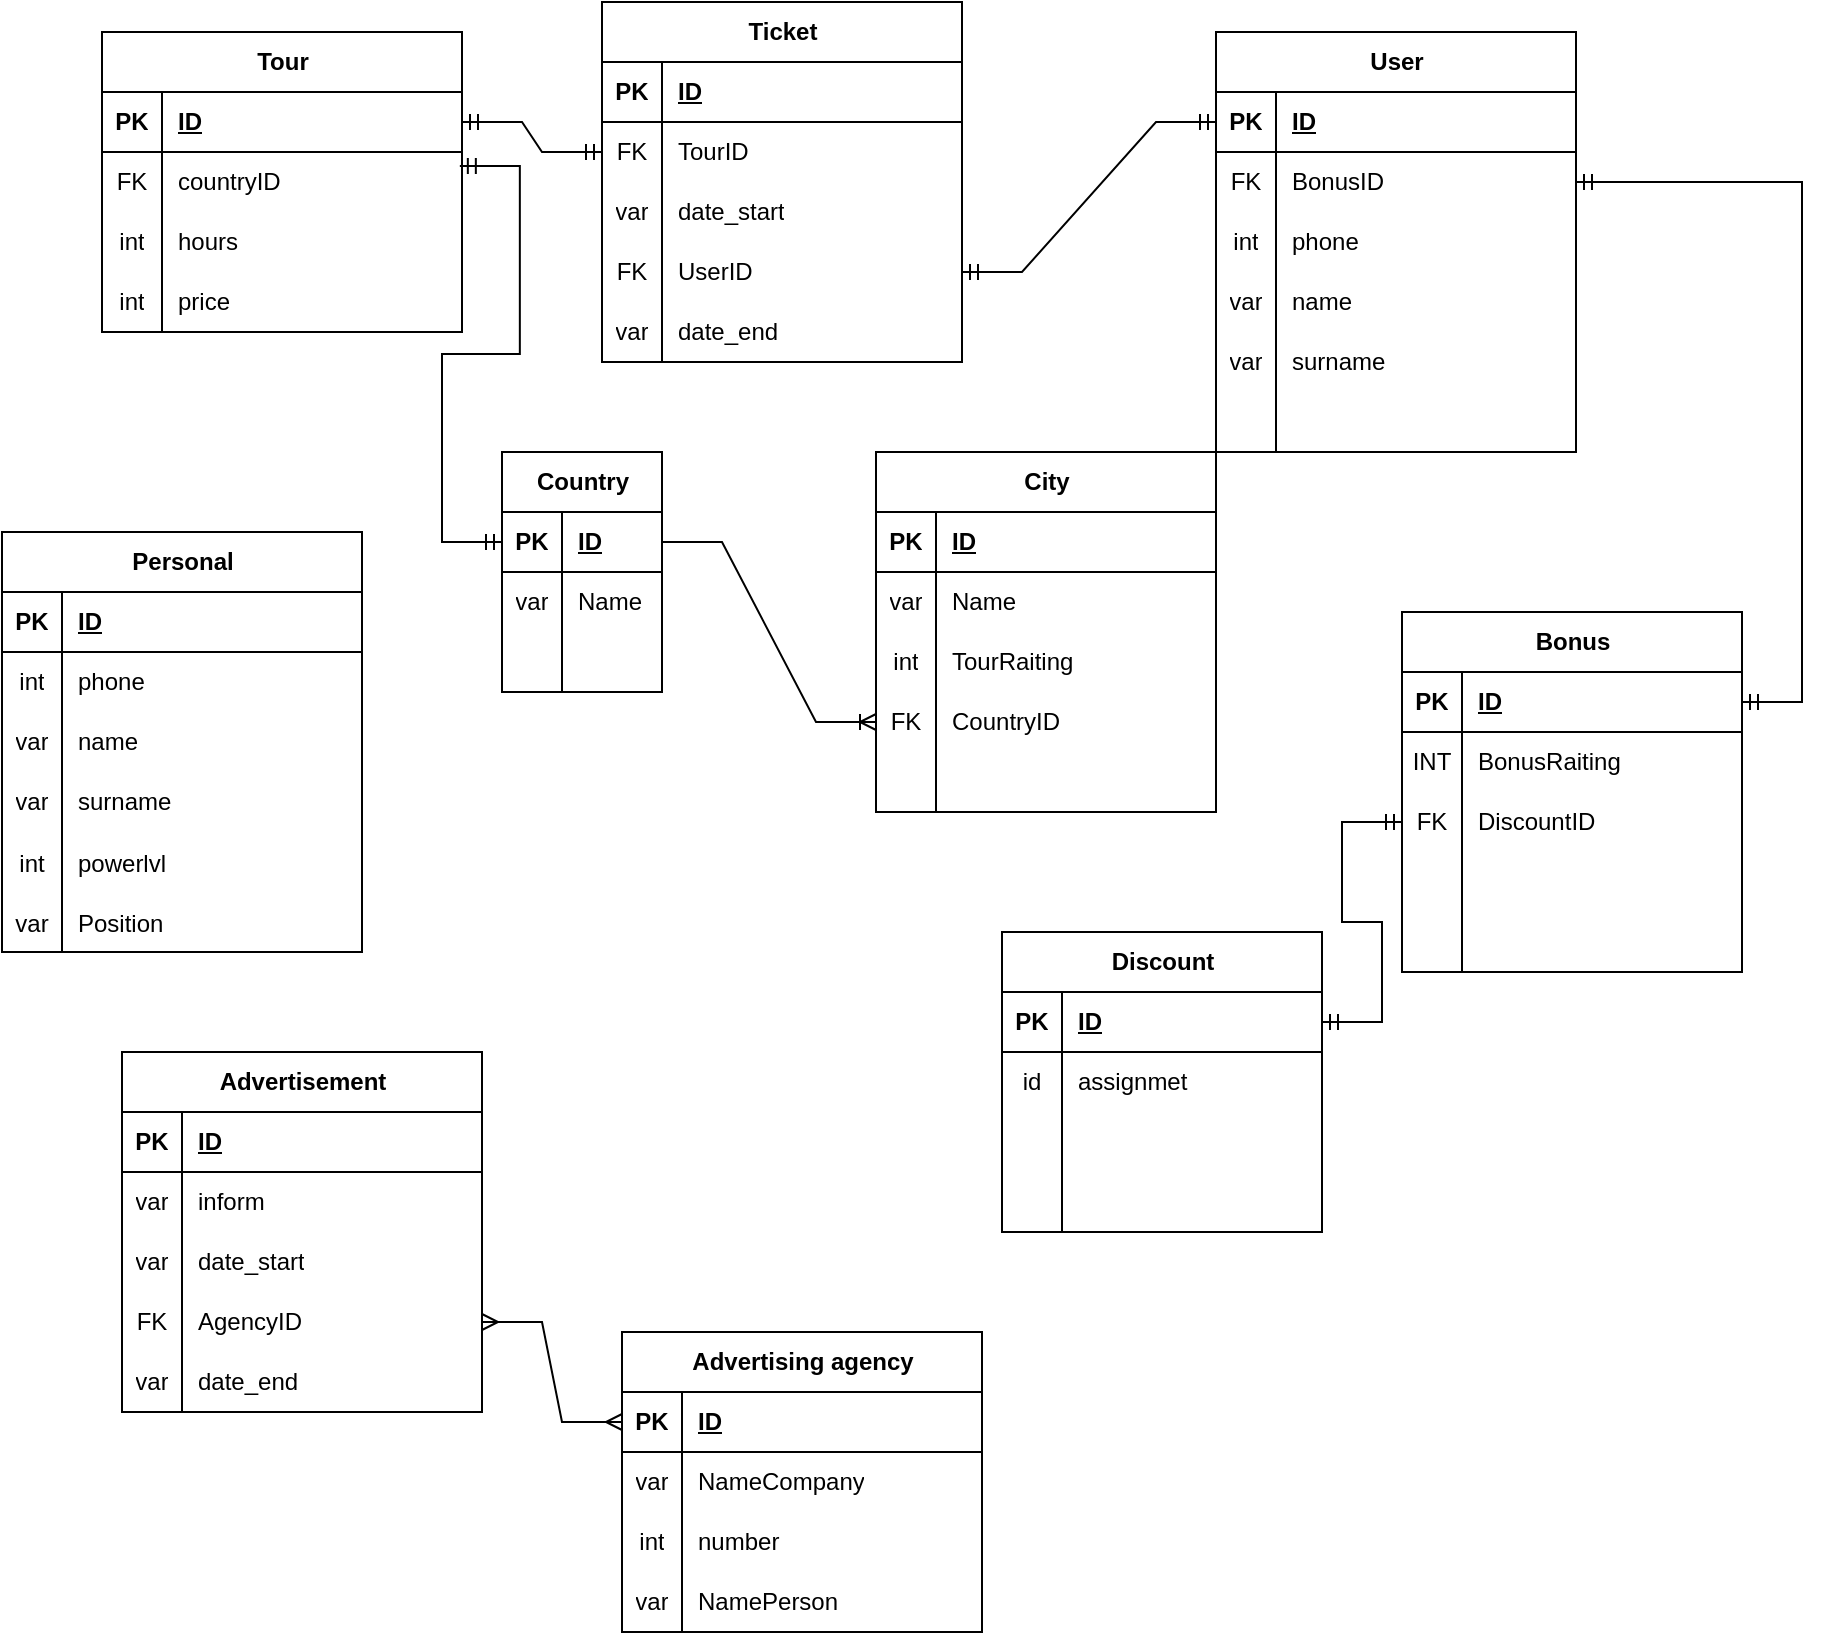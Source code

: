 <mxfile version="22.1.11" type="device">
  <diagram name="Страница — 1" id="1IYLlzyiwkxPuz9h2HxB">
    <mxGraphModel dx="1050" dy="558" grid="1" gridSize="10" guides="1" tooltips="1" connect="1" arrows="1" fold="1" page="1" pageScale="1" pageWidth="827" pageHeight="1169" math="0" shadow="0">
      <root>
        <mxCell id="0" />
        <mxCell id="1" parent="0" />
        <mxCell id="FKPwOjsiYx_tP6zEJw0N-15" value="Tour" style="shape=table;startSize=30;container=1;collapsible=1;childLayout=tableLayout;fixedRows=1;rowLines=0;fontStyle=1;align=center;resizeLast=1;html=1;" vertex="1" parent="1">
          <mxGeometry x="90" y="70" width="180" height="150" as="geometry" />
        </mxCell>
        <mxCell id="FKPwOjsiYx_tP6zEJw0N-16" value="" style="shape=tableRow;horizontal=0;startSize=0;swimlaneHead=0;swimlaneBody=0;fillColor=none;collapsible=0;dropTarget=0;points=[[0,0.5],[1,0.5]];portConstraint=eastwest;top=0;left=0;right=0;bottom=1;" vertex="1" parent="FKPwOjsiYx_tP6zEJw0N-15">
          <mxGeometry y="30" width="180" height="30" as="geometry" />
        </mxCell>
        <mxCell id="FKPwOjsiYx_tP6zEJw0N-17" value="PK" style="shape=partialRectangle;connectable=0;fillColor=none;top=0;left=0;bottom=0;right=0;fontStyle=1;overflow=hidden;whiteSpace=wrap;html=1;" vertex="1" parent="FKPwOjsiYx_tP6zEJw0N-16">
          <mxGeometry width="30" height="30" as="geometry">
            <mxRectangle width="30" height="30" as="alternateBounds" />
          </mxGeometry>
        </mxCell>
        <mxCell id="FKPwOjsiYx_tP6zEJw0N-18" value="ID" style="shape=partialRectangle;connectable=0;fillColor=none;top=0;left=0;bottom=0;right=0;align=left;spacingLeft=6;fontStyle=5;overflow=hidden;whiteSpace=wrap;html=1;" vertex="1" parent="FKPwOjsiYx_tP6zEJw0N-16">
          <mxGeometry x="30" width="150" height="30" as="geometry">
            <mxRectangle width="150" height="30" as="alternateBounds" />
          </mxGeometry>
        </mxCell>
        <mxCell id="FKPwOjsiYx_tP6zEJw0N-182" value="" style="shape=tableRow;horizontal=0;startSize=0;swimlaneHead=0;swimlaneBody=0;fillColor=none;collapsible=0;dropTarget=0;points=[[0,0.5],[1,0.5]];portConstraint=eastwest;top=0;left=0;right=0;bottom=0;" vertex="1" parent="FKPwOjsiYx_tP6zEJw0N-15">
          <mxGeometry y="60" width="180" height="30" as="geometry" />
        </mxCell>
        <mxCell id="FKPwOjsiYx_tP6zEJw0N-183" value="FK" style="shape=partialRectangle;connectable=0;fillColor=none;top=0;left=0;bottom=0;right=0;fontStyle=0;overflow=hidden;whiteSpace=wrap;html=1;" vertex="1" parent="FKPwOjsiYx_tP6zEJw0N-182">
          <mxGeometry width="30" height="30" as="geometry">
            <mxRectangle width="30" height="30" as="alternateBounds" />
          </mxGeometry>
        </mxCell>
        <mxCell id="FKPwOjsiYx_tP6zEJw0N-184" value="countryID" style="shape=partialRectangle;connectable=0;fillColor=none;top=0;left=0;bottom=0;right=0;align=left;spacingLeft=6;fontStyle=0;overflow=hidden;whiteSpace=wrap;html=1;" vertex="1" parent="FKPwOjsiYx_tP6zEJw0N-182">
          <mxGeometry x="30" width="150" height="30" as="geometry">
            <mxRectangle width="150" height="30" as="alternateBounds" />
          </mxGeometry>
        </mxCell>
        <mxCell id="FKPwOjsiYx_tP6zEJw0N-22" value="" style="shape=tableRow;horizontal=0;startSize=0;swimlaneHead=0;swimlaneBody=0;fillColor=none;collapsible=0;dropTarget=0;points=[[0,0.5],[1,0.5]];portConstraint=eastwest;top=0;left=0;right=0;bottom=0;" vertex="1" parent="FKPwOjsiYx_tP6zEJw0N-15">
          <mxGeometry y="90" width="180" height="30" as="geometry" />
        </mxCell>
        <mxCell id="FKPwOjsiYx_tP6zEJw0N-23" value="int" style="shape=partialRectangle;connectable=0;fillColor=none;top=0;left=0;bottom=0;right=0;editable=1;overflow=hidden;whiteSpace=wrap;html=1;" vertex="1" parent="FKPwOjsiYx_tP6zEJw0N-22">
          <mxGeometry width="30" height="30" as="geometry">
            <mxRectangle width="30" height="30" as="alternateBounds" />
          </mxGeometry>
        </mxCell>
        <mxCell id="FKPwOjsiYx_tP6zEJw0N-24" value="hours" style="shape=partialRectangle;connectable=0;fillColor=none;top=0;left=0;bottom=0;right=0;align=left;spacingLeft=6;overflow=hidden;whiteSpace=wrap;html=1;" vertex="1" parent="FKPwOjsiYx_tP6zEJw0N-22">
          <mxGeometry x="30" width="150" height="30" as="geometry">
            <mxRectangle width="150" height="30" as="alternateBounds" />
          </mxGeometry>
        </mxCell>
        <mxCell id="FKPwOjsiYx_tP6zEJw0N-25" value="" style="shape=tableRow;horizontal=0;startSize=0;swimlaneHead=0;swimlaneBody=0;fillColor=none;collapsible=0;dropTarget=0;points=[[0,0.5],[1,0.5]];portConstraint=eastwest;top=0;left=0;right=0;bottom=0;" vertex="1" parent="FKPwOjsiYx_tP6zEJw0N-15">
          <mxGeometry y="120" width="180" height="30" as="geometry" />
        </mxCell>
        <mxCell id="FKPwOjsiYx_tP6zEJw0N-26" value="int" style="shape=partialRectangle;connectable=0;fillColor=none;top=0;left=0;bottom=0;right=0;editable=1;overflow=hidden;whiteSpace=wrap;html=1;" vertex="1" parent="FKPwOjsiYx_tP6zEJw0N-25">
          <mxGeometry width="30" height="30" as="geometry">
            <mxRectangle width="30" height="30" as="alternateBounds" />
          </mxGeometry>
        </mxCell>
        <mxCell id="FKPwOjsiYx_tP6zEJw0N-27" value="price" style="shape=partialRectangle;connectable=0;fillColor=none;top=0;left=0;bottom=0;right=0;align=left;spacingLeft=6;overflow=hidden;whiteSpace=wrap;html=1;" vertex="1" parent="FKPwOjsiYx_tP6zEJw0N-25">
          <mxGeometry x="30" width="150" height="30" as="geometry">
            <mxRectangle width="150" height="30" as="alternateBounds" />
          </mxGeometry>
        </mxCell>
        <mxCell id="FKPwOjsiYx_tP6zEJw0N-28" value="Ticket" style="shape=table;startSize=30;container=1;collapsible=1;childLayout=tableLayout;fixedRows=1;rowLines=0;fontStyle=1;align=center;resizeLast=1;html=1;" vertex="1" parent="1">
          <mxGeometry x="340" y="55" width="180" height="180" as="geometry" />
        </mxCell>
        <mxCell id="FKPwOjsiYx_tP6zEJw0N-29" value="" style="shape=tableRow;horizontal=0;startSize=0;swimlaneHead=0;swimlaneBody=0;fillColor=none;collapsible=0;dropTarget=0;points=[[0,0.5],[1,0.5]];portConstraint=eastwest;top=0;left=0;right=0;bottom=1;" vertex="1" parent="FKPwOjsiYx_tP6zEJw0N-28">
          <mxGeometry y="30" width="180" height="30" as="geometry" />
        </mxCell>
        <mxCell id="FKPwOjsiYx_tP6zEJw0N-30" value="PK" style="shape=partialRectangle;connectable=0;fillColor=none;top=0;left=0;bottom=0;right=0;fontStyle=1;overflow=hidden;whiteSpace=wrap;html=1;" vertex="1" parent="FKPwOjsiYx_tP6zEJw0N-29">
          <mxGeometry width="30" height="30" as="geometry">
            <mxRectangle width="30" height="30" as="alternateBounds" />
          </mxGeometry>
        </mxCell>
        <mxCell id="FKPwOjsiYx_tP6zEJw0N-31" value="ID" style="shape=partialRectangle;connectable=0;fillColor=none;top=0;left=0;bottom=0;right=0;align=left;spacingLeft=6;fontStyle=5;overflow=hidden;whiteSpace=wrap;html=1;" vertex="1" parent="FKPwOjsiYx_tP6zEJw0N-29">
          <mxGeometry x="30" width="150" height="30" as="geometry">
            <mxRectangle width="150" height="30" as="alternateBounds" />
          </mxGeometry>
        </mxCell>
        <mxCell id="FKPwOjsiYx_tP6zEJw0N-176" value="" style="shape=tableRow;horizontal=0;startSize=0;swimlaneHead=0;swimlaneBody=0;fillColor=none;collapsible=0;dropTarget=0;points=[[0,0.5],[1,0.5]];portConstraint=eastwest;top=0;left=0;right=0;bottom=0;" vertex="1" parent="FKPwOjsiYx_tP6zEJw0N-28">
          <mxGeometry y="60" width="180" height="30" as="geometry" />
        </mxCell>
        <mxCell id="FKPwOjsiYx_tP6zEJw0N-177" value="FK" style="shape=partialRectangle;connectable=0;fillColor=none;top=0;left=0;bottom=0;right=0;fontStyle=0;overflow=hidden;whiteSpace=wrap;html=1;" vertex="1" parent="FKPwOjsiYx_tP6zEJw0N-176">
          <mxGeometry width="30" height="30" as="geometry">
            <mxRectangle width="30" height="30" as="alternateBounds" />
          </mxGeometry>
        </mxCell>
        <mxCell id="FKPwOjsiYx_tP6zEJw0N-178" value="TourID" style="shape=partialRectangle;connectable=0;fillColor=none;top=0;left=0;bottom=0;right=0;align=left;spacingLeft=6;fontStyle=0;overflow=hidden;whiteSpace=wrap;html=1;" vertex="1" parent="FKPwOjsiYx_tP6zEJw0N-176">
          <mxGeometry x="30" width="150" height="30" as="geometry">
            <mxRectangle width="150" height="30" as="alternateBounds" />
          </mxGeometry>
        </mxCell>
        <mxCell id="FKPwOjsiYx_tP6zEJw0N-35" value="" style="shape=tableRow;horizontal=0;startSize=0;swimlaneHead=0;swimlaneBody=0;fillColor=none;collapsible=0;dropTarget=0;points=[[0,0.5],[1,0.5]];portConstraint=eastwest;top=0;left=0;right=0;bottom=0;" vertex="1" parent="FKPwOjsiYx_tP6zEJw0N-28">
          <mxGeometry y="90" width="180" height="30" as="geometry" />
        </mxCell>
        <mxCell id="FKPwOjsiYx_tP6zEJw0N-36" value="var" style="shape=partialRectangle;connectable=0;fillColor=none;top=0;left=0;bottom=0;right=0;editable=1;overflow=hidden;whiteSpace=wrap;html=1;" vertex="1" parent="FKPwOjsiYx_tP6zEJw0N-35">
          <mxGeometry width="30" height="30" as="geometry">
            <mxRectangle width="30" height="30" as="alternateBounds" />
          </mxGeometry>
        </mxCell>
        <mxCell id="FKPwOjsiYx_tP6zEJw0N-37" value="date_start" style="shape=partialRectangle;connectable=0;fillColor=none;top=0;left=0;bottom=0;right=0;align=left;spacingLeft=6;overflow=hidden;whiteSpace=wrap;html=1;" vertex="1" parent="FKPwOjsiYx_tP6zEJw0N-35">
          <mxGeometry x="30" width="150" height="30" as="geometry">
            <mxRectangle width="150" height="30" as="alternateBounds" />
          </mxGeometry>
        </mxCell>
        <mxCell id="FKPwOjsiYx_tP6zEJw0N-179" value="" style="shape=tableRow;horizontal=0;startSize=0;swimlaneHead=0;swimlaneBody=0;fillColor=none;collapsible=0;dropTarget=0;points=[[0,0.5],[1,0.5]];portConstraint=eastwest;top=0;left=0;right=0;bottom=0;" vertex="1" parent="FKPwOjsiYx_tP6zEJw0N-28">
          <mxGeometry y="120" width="180" height="30" as="geometry" />
        </mxCell>
        <mxCell id="FKPwOjsiYx_tP6zEJw0N-180" value="FK" style="shape=partialRectangle;connectable=0;fillColor=none;top=0;left=0;bottom=0;right=0;fontStyle=0;overflow=hidden;whiteSpace=wrap;html=1;" vertex="1" parent="FKPwOjsiYx_tP6zEJw0N-179">
          <mxGeometry width="30" height="30" as="geometry">
            <mxRectangle width="30" height="30" as="alternateBounds" />
          </mxGeometry>
        </mxCell>
        <mxCell id="FKPwOjsiYx_tP6zEJw0N-181" value="UserID" style="shape=partialRectangle;connectable=0;fillColor=none;top=0;left=0;bottom=0;right=0;align=left;spacingLeft=6;fontStyle=0;overflow=hidden;whiteSpace=wrap;html=1;" vertex="1" parent="FKPwOjsiYx_tP6zEJw0N-179">
          <mxGeometry x="30" width="150" height="30" as="geometry">
            <mxRectangle width="150" height="30" as="alternateBounds" />
          </mxGeometry>
        </mxCell>
        <mxCell id="FKPwOjsiYx_tP6zEJw0N-38" value="" style="shape=tableRow;horizontal=0;startSize=0;swimlaneHead=0;swimlaneBody=0;fillColor=none;collapsible=0;dropTarget=0;points=[[0,0.5],[1,0.5]];portConstraint=eastwest;top=0;left=0;right=0;bottom=0;" vertex="1" parent="FKPwOjsiYx_tP6zEJw0N-28">
          <mxGeometry y="150" width="180" height="30" as="geometry" />
        </mxCell>
        <mxCell id="FKPwOjsiYx_tP6zEJw0N-39" value="var" style="shape=partialRectangle;connectable=0;fillColor=none;top=0;left=0;bottom=0;right=0;editable=1;overflow=hidden;whiteSpace=wrap;html=1;" vertex="1" parent="FKPwOjsiYx_tP6zEJw0N-38">
          <mxGeometry width="30" height="30" as="geometry">
            <mxRectangle width="30" height="30" as="alternateBounds" />
          </mxGeometry>
        </mxCell>
        <mxCell id="FKPwOjsiYx_tP6zEJw0N-40" value="date_end" style="shape=partialRectangle;connectable=0;fillColor=none;top=0;left=0;bottom=0;right=0;align=left;spacingLeft=6;overflow=hidden;whiteSpace=wrap;html=1;" vertex="1" parent="FKPwOjsiYx_tP6zEJw0N-38">
          <mxGeometry x="30" width="150" height="30" as="geometry">
            <mxRectangle width="150" height="30" as="alternateBounds" />
          </mxGeometry>
        </mxCell>
        <mxCell id="FKPwOjsiYx_tP6zEJw0N-41" value="" style="shape=tableRow;horizontal=0;startSize=0;swimlaneHead=0;swimlaneBody=0;fillColor=none;collapsible=0;dropTarget=0;points=[[0,0.5],[1,0.5]];portConstraint=eastwest;top=0;left=0;right=0;bottom=0;" vertex="1" parent="1">
          <mxGeometry x="380" y="230" width="180" height="30" as="geometry" />
        </mxCell>
        <mxCell id="FKPwOjsiYx_tP6zEJw0N-48" value="User" style="shape=table;startSize=30;container=1;collapsible=1;childLayout=tableLayout;fixedRows=1;rowLines=0;fontStyle=1;align=center;resizeLast=1;html=1;" vertex="1" parent="1">
          <mxGeometry x="647" y="70" width="180" height="210" as="geometry" />
        </mxCell>
        <mxCell id="FKPwOjsiYx_tP6zEJw0N-49" value="" style="shape=tableRow;horizontal=0;startSize=0;swimlaneHead=0;swimlaneBody=0;fillColor=none;collapsible=0;dropTarget=0;points=[[0,0.5],[1,0.5]];portConstraint=eastwest;top=0;left=0;right=0;bottom=1;" vertex="1" parent="FKPwOjsiYx_tP6zEJw0N-48">
          <mxGeometry y="30" width="180" height="30" as="geometry" />
        </mxCell>
        <mxCell id="FKPwOjsiYx_tP6zEJw0N-50" value="PK" style="shape=partialRectangle;connectable=0;fillColor=none;top=0;left=0;bottom=0;right=0;fontStyle=1;overflow=hidden;whiteSpace=wrap;html=1;" vertex="1" parent="FKPwOjsiYx_tP6zEJw0N-49">
          <mxGeometry width="30" height="30" as="geometry">
            <mxRectangle width="30" height="30" as="alternateBounds" />
          </mxGeometry>
        </mxCell>
        <mxCell id="FKPwOjsiYx_tP6zEJw0N-51" value="ID" style="shape=partialRectangle;connectable=0;fillColor=none;top=0;left=0;bottom=0;right=0;align=left;spacingLeft=6;fontStyle=5;overflow=hidden;whiteSpace=wrap;html=1;" vertex="1" parent="FKPwOjsiYx_tP6zEJw0N-49">
          <mxGeometry x="30" width="150" height="30" as="geometry">
            <mxRectangle width="150" height="30" as="alternateBounds" />
          </mxGeometry>
        </mxCell>
        <mxCell id="FKPwOjsiYx_tP6zEJw0N-173" value="" style="shape=tableRow;horizontal=0;startSize=0;swimlaneHead=0;swimlaneBody=0;fillColor=none;collapsible=0;dropTarget=0;points=[[0,0.5],[1,0.5]];portConstraint=eastwest;top=0;left=0;right=0;bottom=0;" vertex="1" parent="FKPwOjsiYx_tP6zEJw0N-48">
          <mxGeometry y="60" width="180" height="30" as="geometry" />
        </mxCell>
        <mxCell id="FKPwOjsiYx_tP6zEJw0N-174" value="FK" style="shape=partialRectangle;connectable=0;fillColor=none;top=0;left=0;bottom=0;right=0;fontStyle=0;overflow=hidden;whiteSpace=wrap;html=1;" vertex="1" parent="FKPwOjsiYx_tP6zEJw0N-173">
          <mxGeometry width="30" height="30" as="geometry">
            <mxRectangle width="30" height="30" as="alternateBounds" />
          </mxGeometry>
        </mxCell>
        <mxCell id="FKPwOjsiYx_tP6zEJw0N-175" value="BonusID" style="shape=partialRectangle;connectable=0;fillColor=none;top=0;left=0;bottom=0;right=0;align=left;spacingLeft=6;fontStyle=0;overflow=hidden;whiteSpace=wrap;html=1;" vertex="1" parent="FKPwOjsiYx_tP6zEJw0N-173">
          <mxGeometry x="30" width="150" height="30" as="geometry">
            <mxRectangle width="150" height="30" as="alternateBounds" />
          </mxGeometry>
        </mxCell>
        <mxCell id="FKPwOjsiYx_tP6zEJw0N-52" value="" style="shape=tableRow;horizontal=0;startSize=0;swimlaneHead=0;swimlaneBody=0;fillColor=none;collapsible=0;dropTarget=0;points=[[0,0.5],[1,0.5]];portConstraint=eastwest;top=0;left=0;right=0;bottom=0;" vertex="1" parent="FKPwOjsiYx_tP6zEJw0N-48">
          <mxGeometry y="90" width="180" height="30" as="geometry" />
        </mxCell>
        <mxCell id="FKPwOjsiYx_tP6zEJw0N-53" value="int" style="shape=partialRectangle;connectable=0;fillColor=none;top=0;left=0;bottom=0;right=0;editable=1;overflow=hidden;whiteSpace=wrap;html=1;" vertex="1" parent="FKPwOjsiYx_tP6zEJw0N-52">
          <mxGeometry width="30" height="30" as="geometry">
            <mxRectangle width="30" height="30" as="alternateBounds" />
          </mxGeometry>
        </mxCell>
        <mxCell id="FKPwOjsiYx_tP6zEJw0N-54" value="phone" style="shape=partialRectangle;connectable=0;fillColor=none;top=0;left=0;bottom=0;right=0;align=left;spacingLeft=6;overflow=hidden;whiteSpace=wrap;html=1;" vertex="1" parent="FKPwOjsiYx_tP6zEJw0N-52">
          <mxGeometry x="30" width="150" height="30" as="geometry">
            <mxRectangle width="150" height="30" as="alternateBounds" />
          </mxGeometry>
        </mxCell>
        <mxCell id="FKPwOjsiYx_tP6zEJw0N-55" value="" style="shape=tableRow;horizontal=0;startSize=0;swimlaneHead=0;swimlaneBody=0;fillColor=none;collapsible=0;dropTarget=0;points=[[0,0.5],[1,0.5]];portConstraint=eastwest;top=0;left=0;right=0;bottom=0;" vertex="1" parent="FKPwOjsiYx_tP6zEJw0N-48">
          <mxGeometry y="120" width="180" height="30" as="geometry" />
        </mxCell>
        <mxCell id="FKPwOjsiYx_tP6zEJw0N-56" value="var" style="shape=partialRectangle;connectable=0;fillColor=none;top=0;left=0;bottom=0;right=0;editable=1;overflow=hidden;whiteSpace=wrap;html=1;" vertex="1" parent="FKPwOjsiYx_tP6zEJw0N-55">
          <mxGeometry width="30" height="30" as="geometry">
            <mxRectangle width="30" height="30" as="alternateBounds" />
          </mxGeometry>
        </mxCell>
        <mxCell id="FKPwOjsiYx_tP6zEJw0N-57" value="name" style="shape=partialRectangle;connectable=0;fillColor=none;top=0;left=0;bottom=0;right=0;align=left;spacingLeft=6;overflow=hidden;whiteSpace=wrap;html=1;" vertex="1" parent="FKPwOjsiYx_tP6zEJw0N-55">
          <mxGeometry x="30" width="150" height="30" as="geometry">
            <mxRectangle width="150" height="30" as="alternateBounds" />
          </mxGeometry>
        </mxCell>
        <mxCell id="FKPwOjsiYx_tP6zEJw0N-58" value="" style="shape=tableRow;horizontal=0;startSize=0;swimlaneHead=0;swimlaneBody=0;fillColor=none;collapsible=0;dropTarget=0;points=[[0,0.5],[1,0.5]];portConstraint=eastwest;top=0;left=0;right=0;bottom=0;" vertex="1" parent="FKPwOjsiYx_tP6zEJw0N-48">
          <mxGeometry y="150" width="180" height="30" as="geometry" />
        </mxCell>
        <mxCell id="FKPwOjsiYx_tP6zEJw0N-59" value="var" style="shape=partialRectangle;connectable=0;fillColor=none;top=0;left=0;bottom=0;right=0;editable=1;overflow=hidden;whiteSpace=wrap;html=1;" vertex="1" parent="FKPwOjsiYx_tP6zEJw0N-58">
          <mxGeometry width="30" height="30" as="geometry">
            <mxRectangle width="30" height="30" as="alternateBounds" />
          </mxGeometry>
        </mxCell>
        <mxCell id="FKPwOjsiYx_tP6zEJw0N-60" value="surname" style="shape=partialRectangle;connectable=0;fillColor=none;top=0;left=0;bottom=0;right=0;align=left;spacingLeft=6;overflow=hidden;whiteSpace=wrap;html=1;" vertex="1" parent="FKPwOjsiYx_tP6zEJw0N-58">
          <mxGeometry x="30" width="150" height="30" as="geometry">
            <mxRectangle width="150" height="30" as="alternateBounds" />
          </mxGeometry>
        </mxCell>
        <mxCell id="FKPwOjsiYx_tP6zEJw0N-156" value="" style="shape=tableRow;horizontal=0;startSize=0;swimlaneHead=0;swimlaneBody=0;fillColor=none;collapsible=0;dropTarget=0;points=[[0,0.5],[1,0.5]];portConstraint=eastwest;top=0;left=0;right=0;bottom=0;" vertex="1" parent="FKPwOjsiYx_tP6zEJw0N-48">
          <mxGeometry y="180" width="180" height="30" as="geometry" />
        </mxCell>
        <mxCell id="FKPwOjsiYx_tP6zEJw0N-157" value="" style="shape=partialRectangle;connectable=0;fillColor=none;top=0;left=0;bottom=0;right=0;editable=1;overflow=hidden;" vertex="1" parent="FKPwOjsiYx_tP6zEJw0N-156">
          <mxGeometry width="30" height="30" as="geometry">
            <mxRectangle width="30" height="30" as="alternateBounds" />
          </mxGeometry>
        </mxCell>
        <mxCell id="FKPwOjsiYx_tP6zEJw0N-158" value="" style="shape=partialRectangle;connectable=0;fillColor=none;top=0;left=0;bottom=0;right=0;align=left;spacingLeft=6;overflow=hidden;" vertex="1" parent="FKPwOjsiYx_tP6zEJw0N-156">
          <mxGeometry x="30" width="150" height="30" as="geometry">
            <mxRectangle width="150" height="30" as="alternateBounds" />
          </mxGeometry>
        </mxCell>
        <mxCell id="FKPwOjsiYx_tP6zEJw0N-61" value="Country" style="shape=table;startSize=30;container=1;collapsible=1;childLayout=tableLayout;fixedRows=1;rowLines=0;fontStyle=1;align=center;resizeLast=1;html=1;" vertex="1" parent="1">
          <mxGeometry x="290" y="280" width="80" height="120" as="geometry" />
        </mxCell>
        <mxCell id="FKPwOjsiYx_tP6zEJw0N-62" value="" style="shape=tableRow;horizontal=0;startSize=0;swimlaneHead=0;swimlaneBody=0;fillColor=none;collapsible=0;dropTarget=0;points=[[0,0.5],[1,0.5]];portConstraint=eastwest;top=0;left=0;right=0;bottom=1;" vertex="1" parent="FKPwOjsiYx_tP6zEJw0N-61">
          <mxGeometry y="30" width="80" height="30" as="geometry" />
        </mxCell>
        <mxCell id="FKPwOjsiYx_tP6zEJw0N-63" value="PK" style="shape=partialRectangle;connectable=0;fillColor=none;top=0;left=0;bottom=0;right=0;fontStyle=1;overflow=hidden;whiteSpace=wrap;html=1;" vertex="1" parent="FKPwOjsiYx_tP6zEJw0N-62">
          <mxGeometry width="30" height="30" as="geometry">
            <mxRectangle width="30" height="30" as="alternateBounds" />
          </mxGeometry>
        </mxCell>
        <mxCell id="FKPwOjsiYx_tP6zEJw0N-64" value="ID" style="shape=partialRectangle;connectable=0;fillColor=none;top=0;left=0;bottom=0;right=0;align=left;spacingLeft=6;fontStyle=5;overflow=hidden;whiteSpace=wrap;html=1;" vertex="1" parent="FKPwOjsiYx_tP6zEJw0N-62">
          <mxGeometry x="30" width="50" height="30" as="geometry">
            <mxRectangle width="50" height="30" as="alternateBounds" />
          </mxGeometry>
        </mxCell>
        <mxCell id="FKPwOjsiYx_tP6zEJw0N-65" value="" style="shape=tableRow;horizontal=0;startSize=0;swimlaneHead=0;swimlaneBody=0;fillColor=none;collapsible=0;dropTarget=0;points=[[0,0.5],[1,0.5]];portConstraint=eastwest;top=0;left=0;right=0;bottom=0;" vertex="1" parent="FKPwOjsiYx_tP6zEJw0N-61">
          <mxGeometry y="60" width="80" height="30" as="geometry" />
        </mxCell>
        <mxCell id="FKPwOjsiYx_tP6zEJw0N-66" value="var" style="shape=partialRectangle;connectable=0;fillColor=none;top=0;left=0;bottom=0;right=0;editable=1;overflow=hidden;whiteSpace=wrap;html=1;" vertex="1" parent="FKPwOjsiYx_tP6zEJw0N-65">
          <mxGeometry width="30" height="30" as="geometry">
            <mxRectangle width="30" height="30" as="alternateBounds" />
          </mxGeometry>
        </mxCell>
        <mxCell id="FKPwOjsiYx_tP6zEJw0N-67" value="Name" style="shape=partialRectangle;connectable=0;fillColor=none;top=0;left=0;bottom=0;right=0;align=left;spacingLeft=6;overflow=hidden;whiteSpace=wrap;html=1;" vertex="1" parent="FKPwOjsiYx_tP6zEJw0N-65">
          <mxGeometry x="30" width="50" height="30" as="geometry">
            <mxRectangle width="50" height="30" as="alternateBounds" />
          </mxGeometry>
        </mxCell>
        <mxCell id="FKPwOjsiYx_tP6zEJw0N-71" value="" style="shape=tableRow;horizontal=0;startSize=0;swimlaneHead=0;swimlaneBody=0;fillColor=none;collapsible=0;dropTarget=0;points=[[0,0.5],[1,0.5]];portConstraint=eastwest;top=0;left=0;right=0;bottom=0;" vertex="1" parent="FKPwOjsiYx_tP6zEJw0N-61">
          <mxGeometry y="90" width="80" height="30" as="geometry" />
        </mxCell>
        <mxCell id="FKPwOjsiYx_tP6zEJw0N-72" value="" style="shape=partialRectangle;connectable=0;fillColor=none;top=0;left=0;bottom=0;right=0;editable=1;overflow=hidden;whiteSpace=wrap;html=1;" vertex="1" parent="FKPwOjsiYx_tP6zEJw0N-71">
          <mxGeometry width="30" height="30" as="geometry">
            <mxRectangle width="30" height="30" as="alternateBounds" />
          </mxGeometry>
        </mxCell>
        <mxCell id="FKPwOjsiYx_tP6zEJw0N-73" value="" style="shape=partialRectangle;connectable=0;fillColor=none;top=0;left=0;bottom=0;right=0;align=left;spacingLeft=6;overflow=hidden;whiteSpace=wrap;html=1;" vertex="1" parent="FKPwOjsiYx_tP6zEJw0N-71">
          <mxGeometry x="30" width="50" height="30" as="geometry">
            <mxRectangle width="50" height="30" as="alternateBounds" />
          </mxGeometry>
        </mxCell>
        <mxCell id="FKPwOjsiYx_tP6zEJw0N-74" value="Personal" style="shape=table;startSize=30;container=1;collapsible=1;childLayout=tableLayout;fixedRows=1;rowLines=0;fontStyle=1;align=center;resizeLast=1;html=1;" vertex="1" parent="1">
          <mxGeometry x="40" y="320" width="180" height="210" as="geometry" />
        </mxCell>
        <mxCell id="FKPwOjsiYx_tP6zEJw0N-75" value="" style="shape=tableRow;horizontal=0;startSize=0;swimlaneHead=0;swimlaneBody=0;fillColor=none;collapsible=0;dropTarget=0;points=[[0,0.5],[1,0.5]];portConstraint=eastwest;top=0;left=0;right=0;bottom=1;" vertex="1" parent="FKPwOjsiYx_tP6zEJw0N-74">
          <mxGeometry y="30" width="180" height="30" as="geometry" />
        </mxCell>
        <mxCell id="FKPwOjsiYx_tP6zEJw0N-76" value="PK" style="shape=partialRectangle;connectable=0;fillColor=none;top=0;left=0;bottom=0;right=0;fontStyle=1;overflow=hidden;whiteSpace=wrap;html=1;" vertex="1" parent="FKPwOjsiYx_tP6zEJw0N-75">
          <mxGeometry width="30" height="30" as="geometry">
            <mxRectangle width="30" height="30" as="alternateBounds" />
          </mxGeometry>
        </mxCell>
        <mxCell id="FKPwOjsiYx_tP6zEJw0N-77" value="ID" style="shape=partialRectangle;connectable=0;fillColor=none;top=0;left=0;bottom=0;right=0;align=left;spacingLeft=6;fontStyle=5;overflow=hidden;whiteSpace=wrap;html=1;" vertex="1" parent="FKPwOjsiYx_tP6zEJw0N-75">
          <mxGeometry x="30" width="150" height="30" as="geometry">
            <mxRectangle width="150" height="30" as="alternateBounds" />
          </mxGeometry>
        </mxCell>
        <mxCell id="FKPwOjsiYx_tP6zEJw0N-78" value="" style="shape=tableRow;horizontal=0;startSize=0;swimlaneHead=0;swimlaneBody=0;fillColor=none;collapsible=0;dropTarget=0;points=[[0,0.5],[1,0.5]];portConstraint=eastwest;top=0;left=0;right=0;bottom=0;" vertex="1" parent="FKPwOjsiYx_tP6zEJw0N-74">
          <mxGeometry y="60" width="180" height="30" as="geometry" />
        </mxCell>
        <mxCell id="FKPwOjsiYx_tP6zEJw0N-79" value="int" style="shape=partialRectangle;connectable=0;fillColor=none;top=0;left=0;bottom=0;right=0;editable=1;overflow=hidden;whiteSpace=wrap;html=1;" vertex="1" parent="FKPwOjsiYx_tP6zEJw0N-78">
          <mxGeometry width="30" height="30" as="geometry">
            <mxRectangle width="30" height="30" as="alternateBounds" />
          </mxGeometry>
        </mxCell>
        <mxCell id="FKPwOjsiYx_tP6zEJw0N-80" value="phone" style="shape=partialRectangle;connectable=0;fillColor=none;top=0;left=0;bottom=0;right=0;align=left;spacingLeft=6;overflow=hidden;whiteSpace=wrap;html=1;" vertex="1" parent="FKPwOjsiYx_tP6zEJw0N-78">
          <mxGeometry x="30" width="150" height="30" as="geometry">
            <mxRectangle width="150" height="30" as="alternateBounds" />
          </mxGeometry>
        </mxCell>
        <mxCell id="FKPwOjsiYx_tP6zEJw0N-81" value="" style="shape=tableRow;horizontal=0;startSize=0;swimlaneHead=0;swimlaneBody=0;fillColor=none;collapsible=0;dropTarget=0;points=[[0,0.5],[1,0.5]];portConstraint=eastwest;top=0;left=0;right=0;bottom=0;" vertex="1" parent="FKPwOjsiYx_tP6zEJw0N-74">
          <mxGeometry y="90" width="180" height="30" as="geometry" />
        </mxCell>
        <mxCell id="FKPwOjsiYx_tP6zEJw0N-82" value="var" style="shape=partialRectangle;connectable=0;fillColor=none;top=0;left=0;bottom=0;right=0;editable=1;overflow=hidden;whiteSpace=wrap;html=1;" vertex="1" parent="FKPwOjsiYx_tP6zEJw0N-81">
          <mxGeometry width="30" height="30" as="geometry">
            <mxRectangle width="30" height="30" as="alternateBounds" />
          </mxGeometry>
        </mxCell>
        <mxCell id="FKPwOjsiYx_tP6zEJw0N-83" value="name" style="shape=partialRectangle;connectable=0;fillColor=none;top=0;left=0;bottom=0;right=0;align=left;spacingLeft=6;overflow=hidden;whiteSpace=wrap;html=1;" vertex="1" parent="FKPwOjsiYx_tP6zEJw0N-81">
          <mxGeometry x="30" width="150" height="30" as="geometry">
            <mxRectangle width="150" height="30" as="alternateBounds" />
          </mxGeometry>
        </mxCell>
        <mxCell id="FKPwOjsiYx_tP6zEJw0N-84" value="" style="shape=tableRow;horizontal=0;startSize=0;swimlaneHead=0;swimlaneBody=0;fillColor=none;collapsible=0;dropTarget=0;points=[[0,0.5],[1,0.5]];portConstraint=eastwest;top=0;left=0;right=0;bottom=0;" vertex="1" parent="FKPwOjsiYx_tP6zEJw0N-74">
          <mxGeometry y="120" width="180" height="30" as="geometry" />
        </mxCell>
        <mxCell id="FKPwOjsiYx_tP6zEJw0N-85" value="var" style="shape=partialRectangle;connectable=0;fillColor=none;top=0;left=0;bottom=0;right=0;editable=1;overflow=hidden;whiteSpace=wrap;html=1;" vertex="1" parent="FKPwOjsiYx_tP6zEJw0N-84">
          <mxGeometry width="30" height="30" as="geometry">
            <mxRectangle width="30" height="30" as="alternateBounds" />
          </mxGeometry>
        </mxCell>
        <mxCell id="FKPwOjsiYx_tP6zEJw0N-86" value="surname" style="shape=partialRectangle;connectable=0;fillColor=none;top=0;left=0;bottom=0;right=0;align=left;spacingLeft=6;overflow=hidden;whiteSpace=wrap;html=1;" vertex="1" parent="FKPwOjsiYx_tP6zEJw0N-84">
          <mxGeometry x="30" width="150" height="30" as="geometry">
            <mxRectangle width="150" height="30" as="alternateBounds" />
          </mxGeometry>
        </mxCell>
        <mxCell id="FKPwOjsiYx_tP6zEJw0N-91" value="" style="shape=tableRow;horizontal=0;startSize=0;swimlaneHead=0;swimlaneBody=0;fillColor=none;collapsible=0;dropTarget=0;points=[[0,0.5],[1,0.5]];portConstraint=eastwest;top=0;left=0;right=0;bottom=0;" vertex="1" parent="FKPwOjsiYx_tP6zEJw0N-74">
          <mxGeometry y="150" width="180" height="30" as="geometry" />
        </mxCell>
        <mxCell id="FKPwOjsiYx_tP6zEJw0N-92" value="int" style="shape=partialRectangle;connectable=0;fillColor=none;top=0;left=0;bottom=0;right=0;editable=1;overflow=hidden;" vertex="1" parent="FKPwOjsiYx_tP6zEJw0N-91">
          <mxGeometry width="30" height="30" as="geometry">
            <mxRectangle width="30" height="30" as="alternateBounds" />
          </mxGeometry>
        </mxCell>
        <mxCell id="FKPwOjsiYx_tP6zEJw0N-93" value="powerlvl" style="shape=partialRectangle;connectable=0;fillColor=none;top=0;left=0;bottom=0;right=0;align=left;spacingLeft=6;overflow=hidden;" vertex="1" parent="FKPwOjsiYx_tP6zEJw0N-91">
          <mxGeometry x="30" width="150" height="30" as="geometry">
            <mxRectangle width="150" height="30" as="alternateBounds" />
          </mxGeometry>
        </mxCell>
        <mxCell id="FKPwOjsiYx_tP6zEJw0N-94" value="" style="shape=tableRow;horizontal=0;startSize=0;swimlaneHead=0;swimlaneBody=0;fillColor=none;collapsible=0;dropTarget=0;points=[[0,0.5],[1,0.5]];portConstraint=eastwest;top=0;left=0;right=0;bottom=0;" vertex="1" parent="FKPwOjsiYx_tP6zEJw0N-74">
          <mxGeometry y="180" width="180" height="30" as="geometry" />
        </mxCell>
        <mxCell id="FKPwOjsiYx_tP6zEJw0N-95" value="var" style="shape=partialRectangle;connectable=0;fillColor=none;top=0;left=0;bottom=0;right=0;editable=1;overflow=hidden;" vertex="1" parent="FKPwOjsiYx_tP6zEJw0N-94">
          <mxGeometry width="30" height="30" as="geometry">
            <mxRectangle width="30" height="30" as="alternateBounds" />
          </mxGeometry>
        </mxCell>
        <mxCell id="FKPwOjsiYx_tP6zEJw0N-96" value="Position" style="shape=partialRectangle;connectable=0;fillColor=none;top=0;left=0;bottom=0;right=0;align=left;spacingLeft=6;overflow=hidden;" vertex="1" parent="FKPwOjsiYx_tP6zEJw0N-94">
          <mxGeometry x="30" width="150" height="30" as="geometry">
            <mxRectangle width="150" height="30" as="alternateBounds" />
          </mxGeometry>
        </mxCell>
        <mxCell id="FKPwOjsiYx_tP6zEJw0N-97" value="" style="edgeStyle=entityRelationEdgeStyle;fontSize=12;html=1;endArrow=ERmandOne;startArrow=ERmandOne;rounded=0;entryX=0.994;entryY=0.233;entryDx=0;entryDy=0;entryPerimeter=0;" edge="1" parent="1" source="FKPwOjsiYx_tP6zEJw0N-62" target="FKPwOjsiYx_tP6zEJw0N-182">
          <mxGeometry width="100" height="100" relative="1" as="geometry">
            <mxPoint x="80" y="370" as="sourcePoint" />
            <mxPoint x="180" y="270" as="targetPoint" />
          </mxGeometry>
        </mxCell>
        <mxCell id="FKPwOjsiYx_tP6zEJw0N-98" value="" style="edgeStyle=entityRelationEdgeStyle;fontSize=12;html=1;endArrow=ERmandOne;startArrow=ERmandOne;rounded=0;" edge="1" parent="1" source="FKPwOjsiYx_tP6zEJw0N-176" target="FKPwOjsiYx_tP6zEJw0N-16">
          <mxGeometry width="100" height="100" relative="1" as="geometry">
            <mxPoint x="640" y="385" as="sourcePoint" />
            <mxPoint x="620" y="205" as="targetPoint" />
          </mxGeometry>
        </mxCell>
        <mxCell id="FKPwOjsiYx_tP6zEJw0N-101" value="" style="edgeStyle=entityRelationEdgeStyle;fontSize=12;html=1;endArrow=ERmandOne;startArrow=ERmandOne;rounded=0;" edge="1" parent="1" source="FKPwOjsiYx_tP6zEJw0N-179" target="FKPwOjsiYx_tP6zEJw0N-49">
          <mxGeometry width="100" height="100" relative="1" as="geometry">
            <mxPoint x="520" y="220" as="sourcePoint" />
            <mxPoint x="570" y="150" as="targetPoint" />
          </mxGeometry>
        </mxCell>
        <mxCell id="FKPwOjsiYx_tP6zEJw0N-102" value="City" style="shape=table;startSize=30;container=1;collapsible=1;childLayout=tableLayout;fixedRows=1;rowLines=0;fontStyle=1;align=center;resizeLast=1;html=1;" vertex="1" parent="1">
          <mxGeometry x="477" y="280" width="170" height="180" as="geometry" />
        </mxCell>
        <mxCell id="FKPwOjsiYx_tP6zEJw0N-103" value="" style="shape=tableRow;horizontal=0;startSize=0;swimlaneHead=0;swimlaneBody=0;fillColor=none;collapsible=0;dropTarget=0;points=[[0,0.5],[1,0.5]];portConstraint=eastwest;top=0;left=0;right=0;bottom=1;" vertex="1" parent="FKPwOjsiYx_tP6zEJw0N-102">
          <mxGeometry y="30" width="170" height="30" as="geometry" />
        </mxCell>
        <mxCell id="FKPwOjsiYx_tP6zEJw0N-104" value="PK" style="shape=partialRectangle;connectable=0;fillColor=none;top=0;left=0;bottom=0;right=0;fontStyle=1;overflow=hidden;whiteSpace=wrap;html=1;" vertex="1" parent="FKPwOjsiYx_tP6zEJw0N-103">
          <mxGeometry width="30" height="30" as="geometry">
            <mxRectangle width="30" height="30" as="alternateBounds" />
          </mxGeometry>
        </mxCell>
        <mxCell id="FKPwOjsiYx_tP6zEJw0N-105" value="ID" style="shape=partialRectangle;connectable=0;fillColor=none;top=0;left=0;bottom=0;right=0;align=left;spacingLeft=6;fontStyle=5;overflow=hidden;whiteSpace=wrap;html=1;" vertex="1" parent="FKPwOjsiYx_tP6zEJw0N-103">
          <mxGeometry x="30" width="140" height="30" as="geometry">
            <mxRectangle width="140" height="30" as="alternateBounds" />
          </mxGeometry>
        </mxCell>
        <mxCell id="FKPwOjsiYx_tP6zEJw0N-106" value="" style="shape=tableRow;horizontal=0;startSize=0;swimlaneHead=0;swimlaneBody=0;fillColor=none;collapsible=0;dropTarget=0;points=[[0,0.5],[1,0.5]];portConstraint=eastwest;top=0;left=0;right=0;bottom=0;" vertex="1" parent="FKPwOjsiYx_tP6zEJw0N-102">
          <mxGeometry y="60" width="170" height="30" as="geometry" />
        </mxCell>
        <mxCell id="FKPwOjsiYx_tP6zEJw0N-107" value="var" style="shape=partialRectangle;connectable=0;fillColor=none;top=0;left=0;bottom=0;right=0;editable=1;overflow=hidden;whiteSpace=wrap;html=1;" vertex="1" parent="FKPwOjsiYx_tP6zEJw0N-106">
          <mxGeometry width="30" height="30" as="geometry">
            <mxRectangle width="30" height="30" as="alternateBounds" />
          </mxGeometry>
        </mxCell>
        <mxCell id="FKPwOjsiYx_tP6zEJw0N-108" value="Name" style="shape=partialRectangle;connectable=0;fillColor=none;top=0;left=0;bottom=0;right=0;align=left;spacingLeft=6;overflow=hidden;whiteSpace=wrap;html=1;" vertex="1" parent="FKPwOjsiYx_tP6zEJw0N-106">
          <mxGeometry x="30" width="140" height="30" as="geometry">
            <mxRectangle width="140" height="30" as="alternateBounds" />
          </mxGeometry>
        </mxCell>
        <mxCell id="FKPwOjsiYx_tP6zEJw0N-109" value="" style="shape=tableRow;horizontal=0;startSize=0;swimlaneHead=0;swimlaneBody=0;fillColor=none;collapsible=0;dropTarget=0;points=[[0,0.5],[1,0.5]];portConstraint=eastwest;top=0;left=0;right=0;bottom=0;" vertex="1" parent="FKPwOjsiYx_tP6zEJw0N-102">
          <mxGeometry y="90" width="170" height="30" as="geometry" />
        </mxCell>
        <mxCell id="FKPwOjsiYx_tP6zEJw0N-110" value="int" style="shape=partialRectangle;connectable=0;fillColor=none;top=0;left=0;bottom=0;right=0;editable=1;overflow=hidden;whiteSpace=wrap;html=1;" vertex="1" parent="FKPwOjsiYx_tP6zEJw0N-109">
          <mxGeometry width="30" height="30" as="geometry">
            <mxRectangle width="30" height="30" as="alternateBounds" />
          </mxGeometry>
        </mxCell>
        <mxCell id="FKPwOjsiYx_tP6zEJw0N-111" value="TourRaiting" style="shape=partialRectangle;connectable=0;fillColor=none;top=0;left=0;bottom=0;right=0;align=left;spacingLeft=6;overflow=hidden;whiteSpace=wrap;html=1;" vertex="1" parent="FKPwOjsiYx_tP6zEJw0N-109">
          <mxGeometry x="30" width="140" height="30" as="geometry">
            <mxRectangle width="140" height="30" as="alternateBounds" />
          </mxGeometry>
        </mxCell>
        <mxCell id="FKPwOjsiYx_tP6zEJw0N-185" value="" style="shape=tableRow;horizontal=0;startSize=0;swimlaneHead=0;swimlaneBody=0;fillColor=none;collapsible=0;dropTarget=0;points=[[0,0.5],[1,0.5]];portConstraint=eastwest;top=0;left=0;right=0;bottom=0;" vertex="1" parent="FKPwOjsiYx_tP6zEJw0N-102">
          <mxGeometry y="120" width="170" height="30" as="geometry" />
        </mxCell>
        <mxCell id="FKPwOjsiYx_tP6zEJw0N-186" value="FK" style="shape=partialRectangle;connectable=0;fillColor=none;top=0;left=0;bottom=0;right=0;fontStyle=0;overflow=hidden;whiteSpace=wrap;html=1;" vertex="1" parent="FKPwOjsiYx_tP6zEJw0N-185">
          <mxGeometry width="30" height="30" as="geometry">
            <mxRectangle width="30" height="30" as="alternateBounds" />
          </mxGeometry>
        </mxCell>
        <mxCell id="FKPwOjsiYx_tP6zEJw0N-187" value="CountryID" style="shape=partialRectangle;connectable=0;fillColor=none;top=0;left=0;bottom=0;right=0;align=left;spacingLeft=6;fontStyle=0;overflow=hidden;whiteSpace=wrap;html=1;" vertex="1" parent="FKPwOjsiYx_tP6zEJw0N-185">
          <mxGeometry x="30" width="140" height="30" as="geometry">
            <mxRectangle width="140" height="30" as="alternateBounds" />
          </mxGeometry>
        </mxCell>
        <mxCell id="FKPwOjsiYx_tP6zEJw0N-112" value="" style="shape=tableRow;horizontal=0;startSize=0;swimlaneHead=0;swimlaneBody=0;fillColor=none;collapsible=0;dropTarget=0;points=[[0,0.5],[1,0.5]];portConstraint=eastwest;top=0;left=0;right=0;bottom=0;" vertex="1" parent="FKPwOjsiYx_tP6zEJw0N-102">
          <mxGeometry y="150" width="170" height="30" as="geometry" />
        </mxCell>
        <mxCell id="FKPwOjsiYx_tP6zEJw0N-113" value="" style="shape=partialRectangle;connectable=0;fillColor=none;top=0;left=0;bottom=0;right=0;editable=1;overflow=hidden;whiteSpace=wrap;html=1;" vertex="1" parent="FKPwOjsiYx_tP6zEJw0N-112">
          <mxGeometry width="30" height="30" as="geometry">
            <mxRectangle width="30" height="30" as="alternateBounds" />
          </mxGeometry>
        </mxCell>
        <mxCell id="FKPwOjsiYx_tP6zEJw0N-114" value="" style="shape=partialRectangle;connectable=0;fillColor=none;top=0;left=0;bottom=0;right=0;align=left;spacingLeft=6;overflow=hidden;whiteSpace=wrap;html=1;" vertex="1" parent="FKPwOjsiYx_tP6zEJw0N-112">
          <mxGeometry x="30" width="140" height="30" as="geometry">
            <mxRectangle width="140" height="30" as="alternateBounds" />
          </mxGeometry>
        </mxCell>
        <mxCell id="FKPwOjsiYx_tP6zEJw0N-115" value="" style="edgeStyle=entityRelationEdgeStyle;fontSize=12;html=1;endArrow=ERoneToMany;rounded=0;entryX=0;entryY=0.5;entryDx=0;entryDy=0;" edge="1" parent="1" source="FKPwOjsiYx_tP6zEJw0N-62" target="FKPwOjsiYx_tP6zEJw0N-185">
          <mxGeometry width="100" height="100" relative="1" as="geometry">
            <mxPoint x="340" y="450" as="sourcePoint" />
            <mxPoint x="440" y="350" as="targetPoint" />
          </mxGeometry>
        </mxCell>
        <mxCell id="FKPwOjsiYx_tP6zEJw0N-143" value="Bonus" style="shape=table;startSize=30;container=1;collapsible=1;childLayout=tableLayout;fixedRows=1;rowLines=0;fontStyle=1;align=center;resizeLast=1;html=1;" vertex="1" parent="1">
          <mxGeometry x="740" y="360" width="170" height="180" as="geometry">
            <mxRectangle x="740" y="360" width="80" height="30" as="alternateBounds" />
          </mxGeometry>
        </mxCell>
        <mxCell id="FKPwOjsiYx_tP6zEJw0N-144" value="" style="shape=tableRow;horizontal=0;startSize=0;swimlaneHead=0;swimlaneBody=0;fillColor=none;collapsible=0;dropTarget=0;points=[[0,0.5],[1,0.5]];portConstraint=eastwest;top=0;left=0;right=0;bottom=1;" vertex="1" parent="FKPwOjsiYx_tP6zEJw0N-143">
          <mxGeometry y="30" width="170" height="30" as="geometry" />
        </mxCell>
        <mxCell id="FKPwOjsiYx_tP6zEJw0N-145" value="PK" style="shape=partialRectangle;connectable=0;fillColor=none;top=0;left=0;bottom=0;right=0;fontStyle=1;overflow=hidden;whiteSpace=wrap;html=1;" vertex="1" parent="FKPwOjsiYx_tP6zEJw0N-144">
          <mxGeometry width="30" height="30" as="geometry">
            <mxRectangle width="30" height="30" as="alternateBounds" />
          </mxGeometry>
        </mxCell>
        <mxCell id="FKPwOjsiYx_tP6zEJw0N-146" value="ID" style="shape=partialRectangle;connectable=0;fillColor=none;top=0;left=0;bottom=0;right=0;align=left;spacingLeft=6;fontStyle=5;overflow=hidden;whiteSpace=wrap;html=1;" vertex="1" parent="FKPwOjsiYx_tP6zEJw0N-144">
          <mxGeometry x="30" width="140" height="30" as="geometry">
            <mxRectangle width="140" height="30" as="alternateBounds" />
          </mxGeometry>
        </mxCell>
        <mxCell id="FKPwOjsiYx_tP6zEJw0N-147" value="" style="shape=tableRow;horizontal=0;startSize=0;swimlaneHead=0;swimlaneBody=0;fillColor=none;collapsible=0;dropTarget=0;points=[[0,0.5],[1,0.5]];portConstraint=eastwest;top=0;left=0;right=0;bottom=0;" vertex="1" parent="FKPwOjsiYx_tP6zEJw0N-143">
          <mxGeometry y="60" width="170" height="30" as="geometry" />
        </mxCell>
        <mxCell id="FKPwOjsiYx_tP6zEJw0N-148" value="INT" style="shape=partialRectangle;connectable=0;fillColor=none;top=0;left=0;bottom=0;right=0;editable=1;overflow=hidden;whiteSpace=wrap;html=1;" vertex="1" parent="FKPwOjsiYx_tP6zEJw0N-147">
          <mxGeometry width="30" height="30" as="geometry">
            <mxRectangle width="30" height="30" as="alternateBounds" />
          </mxGeometry>
        </mxCell>
        <mxCell id="FKPwOjsiYx_tP6zEJw0N-149" value="BonusRaiting" style="shape=partialRectangle;connectable=0;fillColor=none;top=0;left=0;bottom=0;right=0;align=left;spacingLeft=6;overflow=hidden;whiteSpace=wrap;html=1;" vertex="1" parent="FKPwOjsiYx_tP6zEJw0N-147">
          <mxGeometry x="30" width="140" height="30" as="geometry">
            <mxRectangle width="140" height="30" as="alternateBounds" />
          </mxGeometry>
        </mxCell>
        <mxCell id="FKPwOjsiYx_tP6zEJw0N-188" value="" style="shape=tableRow;horizontal=0;startSize=0;swimlaneHead=0;swimlaneBody=0;fillColor=none;collapsible=0;dropTarget=0;points=[[0,0.5],[1,0.5]];portConstraint=eastwest;top=0;left=0;right=0;bottom=0;" vertex="1" parent="FKPwOjsiYx_tP6zEJw0N-143">
          <mxGeometry y="90" width="170" height="30" as="geometry" />
        </mxCell>
        <mxCell id="FKPwOjsiYx_tP6zEJw0N-189" value="FK" style="shape=partialRectangle;connectable=0;fillColor=none;top=0;left=0;bottom=0;right=0;fontStyle=0;overflow=hidden;whiteSpace=wrap;html=1;" vertex="1" parent="FKPwOjsiYx_tP6zEJw0N-188">
          <mxGeometry width="30" height="30" as="geometry">
            <mxRectangle width="30" height="30" as="alternateBounds" />
          </mxGeometry>
        </mxCell>
        <mxCell id="FKPwOjsiYx_tP6zEJw0N-190" value="DiscountID" style="shape=partialRectangle;connectable=0;fillColor=none;top=0;left=0;bottom=0;right=0;align=left;spacingLeft=6;fontStyle=0;overflow=hidden;whiteSpace=wrap;html=1;" vertex="1" parent="FKPwOjsiYx_tP6zEJw0N-188">
          <mxGeometry x="30" width="140" height="30" as="geometry">
            <mxRectangle width="140" height="30" as="alternateBounds" />
          </mxGeometry>
        </mxCell>
        <mxCell id="FKPwOjsiYx_tP6zEJw0N-150" value="" style="shape=tableRow;horizontal=0;startSize=0;swimlaneHead=0;swimlaneBody=0;fillColor=none;collapsible=0;dropTarget=0;points=[[0,0.5],[1,0.5]];portConstraint=eastwest;top=0;left=0;right=0;bottom=0;" vertex="1" parent="FKPwOjsiYx_tP6zEJw0N-143">
          <mxGeometry y="120" width="170" height="30" as="geometry" />
        </mxCell>
        <mxCell id="FKPwOjsiYx_tP6zEJw0N-151" value="" style="shape=partialRectangle;connectable=0;fillColor=none;top=0;left=0;bottom=0;right=0;editable=1;overflow=hidden;whiteSpace=wrap;html=1;" vertex="1" parent="FKPwOjsiYx_tP6zEJw0N-150">
          <mxGeometry width="30" height="30" as="geometry">
            <mxRectangle width="30" height="30" as="alternateBounds" />
          </mxGeometry>
        </mxCell>
        <mxCell id="FKPwOjsiYx_tP6zEJw0N-152" value="" style="shape=partialRectangle;connectable=0;fillColor=none;top=0;left=0;bottom=0;right=0;align=left;spacingLeft=6;overflow=hidden;whiteSpace=wrap;html=1;" vertex="1" parent="FKPwOjsiYx_tP6zEJw0N-150">
          <mxGeometry x="30" width="140" height="30" as="geometry">
            <mxRectangle width="140" height="30" as="alternateBounds" />
          </mxGeometry>
        </mxCell>
        <mxCell id="FKPwOjsiYx_tP6zEJw0N-153" value="" style="shape=tableRow;horizontal=0;startSize=0;swimlaneHead=0;swimlaneBody=0;fillColor=none;collapsible=0;dropTarget=0;points=[[0,0.5],[1,0.5]];portConstraint=eastwest;top=0;left=0;right=0;bottom=0;" vertex="1" parent="FKPwOjsiYx_tP6zEJw0N-143">
          <mxGeometry y="150" width="170" height="30" as="geometry" />
        </mxCell>
        <mxCell id="FKPwOjsiYx_tP6zEJw0N-154" value="" style="shape=partialRectangle;connectable=0;fillColor=none;top=0;left=0;bottom=0;right=0;editable=1;overflow=hidden;whiteSpace=wrap;html=1;" vertex="1" parent="FKPwOjsiYx_tP6zEJw0N-153">
          <mxGeometry width="30" height="30" as="geometry">
            <mxRectangle width="30" height="30" as="alternateBounds" />
          </mxGeometry>
        </mxCell>
        <mxCell id="FKPwOjsiYx_tP6zEJw0N-155" value="" style="shape=partialRectangle;connectable=0;fillColor=none;top=0;left=0;bottom=0;right=0;align=left;spacingLeft=6;overflow=hidden;whiteSpace=wrap;html=1;" vertex="1" parent="FKPwOjsiYx_tP6zEJw0N-153">
          <mxGeometry x="30" width="140" height="30" as="geometry">
            <mxRectangle width="140" height="30" as="alternateBounds" />
          </mxGeometry>
        </mxCell>
        <mxCell id="FKPwOjsiYx_tP6zEJw0N-159" value="" style="edgeStyle=entityRelationEdgeStyle;fontSize=12;html=1;endArrow=ERmandOne;startArrow=ERmandOne;rounded=0;" edge="1" parent="1" source="FKPwOjsiYx_tP6zEJw0N-144" target="FKPwOjsiYx_tP6zEJw0N-173">
          <mxGeometry width="100" height="100" relative="1" as="geometry">
            <mxPoint x="770" y="320" as="sourcePoint" />
            <mxPoint x="700" y="305" as="targetPoint" />
          </mxGeometry>
        </mxCell>
        <mxCell id="FKPwOjsiYx_tP6zEJw0N-160" value="Discount" style="shape=table;startSize=30;container=1;collapsible=1;childLayout=tableLayout;fixedRows=1;rowLines=0;fontStyle=1;align=center;resizeLast=1;html=1;" vertex="1" parent="1">
          <mxGeometry x="540" y="520" width="160" height="150" as="geometry" />
        </mxCell>
        <mxCell id="FKPwOjsiYx_tP6zEJw0N-161" value="" style="shape=tableRow;horizontal=0;startSize=0;swimlaneHead=0;swimlaneBody=0;fillColor=none;collapsible=0;dropTarget=0;points=[[0,0.5],[1,0.5]];portConstraint=eastwest;top=0;left=0;right=0;bottom=1;" vertex="1" parent="FKPwOjsiYx_tP6zEJw0N-160">
          <mxGeometry y="30" width="160" height="30" as="geometry" />
        </mxCell>
        <mxCell id="FKPwOjsiYx_tP6zEJw0N-162" value="PK" style="shape=partialRectangle;connectable=0;fillColor=none;top=0;left=0;bottom=0;right=0;fontStyle=1;overflow=hidden;whiteSpace=wrap;html=1;" vertex="1" parent="FKPwOjsiYx_tP6zEJw0N-161">
          <mxGeometry width="30" height="30" as="geometry">
            <mxRectangle width="30" height="30" as="alternateBounds" />
          </mxGeometry>
        </mxCell>
        <mxCell id="FKPwOjsiYx_tP6zEJw0N-163" value="ID" style="shape=partialRectangle;connectable=0;fillColor=none;top=0;left=0;bottom=0;right=0;align=left;spacingLeft=6;fontStyle=5;overflow=hidden;whiteSpace=wrap;html=1;" vertex="1" parent="FKPwOjsiYx_tP6zEJw0N-161">
          <mxGeometry x="30" width="130" height="30" as="geometry">
            <mxRectangle width="130" height="30" as="alternateBounds" />
          </mxGeometry>
        </mxCell>
        <mxCell id="FKPwOjsiYx_tP6zEJw0N-164" value="" style="shape=tableRow;horizontal=0;startSize=0;swimlaneHead=0;swimlaneBody=0;fillColor=none;collapsible=0;dropTarget=0;points=[[0,0.5],[1,0.5]];portConstraint=eastwest;top=0;left=0;right=0;bottom=0;" vertex="1" parent="FKPwOjsiYx_tP6zEJw0N-160">
          <mxGeometry y="60" width="160" height="30" as="geometry" />
        </mxCell>
        <mxCell id="FKPwOjsiYx_tP6zEJw0N-165" value="id" style="shape=partialRectangle;connectable=0;fillColor=none;top=0;left=0;bottom=0;right=0;editable=1;overflow=hidden;whiteSpace=wrap;html=1;" vertex="1" parent="FKPwOjsiYx_tP6zEJw0N-164">
          <mxGeometry width="30" height="30" as="geometry">
            <mxRectangle width="30" height="30" as="alternateBounds" />
          </mxGeometry>
        </mxCell>
        <mxCell id="FKPwOjsiYx_tP6zEJw0N-166" value="assignmet" style="shape=partialRectangle;connectable=0;fillColor=none;top=0;left=0;bottom=0;right=0;align=left;spacingLeft=6;overflow=hidden;whiteSpace=wrap;html=1;" vertex="1" parent="FKPwOjsiYx_tP6zEJw0N-164">
          <mxGeometry x="30" width="130" height="30" as="geometry">
            <mxRectangle width="130" height="30" as="alternateBounds" />
          </mxGeometry>
        </mxCell>
        <mxCell id="FKPwOjsiYx_tP6zEJw0N-167" value="" style="shape=tableRow;horizontal=0;startSize=0;swimlaneHead=0;swimlaneBody=0;fillColor=none;collapsible=0;dropTarget=0;points=[[0,0.5],[1,0.5]];portConstraint=eastwest;top=0;left=0;right=0;bottom=0;" vertex="1" parent="FKPwOjsiYx_tP6zEJw0N-160">
          <mxGeometry y="90" width="160" height="30" as="geometry" />
        </mxCell>
        <mxCell id="FKPwOjsiYx_tP6zEJw0N-168" value="" style="shape=partialRectangle;connectable=0;fillColor=none;top=0;left=0;bottom=0;right=0;editable=1;overflow=hidden;whiteSpace=wrap;html=1;" vertex="1" parent="FKPwOjsiYx_tP6zEJw0N-167">
          <mxGeometry width="30" height="30" as="geometry">
            <mxRectangle width="30" height="30" as="alternateBounds" />
          </mxGeometry>
        </mxCell>
        <mxCell id="FKPwOjsiYx_tP6zEJw0N-169" value="" style="shape=partialRectangle;connectable=0;fillColor=none;top=0;left=0;bottom=0;right=0;align=left;spacingLeft=6;overflow=hidden;whiteSpace=wrap;html=1;" vertex="1" parent="FKPwOjsiYx_tP6zEJw0N-167">
          <mxGeometry x="30" width="130" height="30" as="geometry">
            <mxRectangle width="130" height="30" as="alternateBounds" />
          </mxGeometry>
        </mxCell>
        <mxCell id="FKPwOjsiYx_tP6zEJw0N-170" value="" style="shape=tableRow;horizontal=0;startSize=0;swimlaneHead=0;swimlaneBody=0;fillColor=none;collapsible=0;dropTarget=0;points=[[0,0.5],[1,0.5]];portConstraint=eastwest;top=0;left=0;right=0;bottom=0;" vertex="1" parent="FKPwOjsiYx_tP6zEJw0N-160">
          <mxGeometry y="120" width="160" height="30" as="geometry" />
        </mxCell>
        <mxCell id="FKPwOjsiYx_tP6zEJw0N-171" value="" style="shape=partialRectangle;connectable=0;fillColor=none;top=0;left=0;bottom=0;right=0;editable=1;overflow=hidden;whiteSpace=wrap;html=1;" vertex="1" parent="FKPwOjsiYx_tP6zEJw0N-170">
          <mxGeometry width="30" height="30" as="geometry">
            <mxRectangle width="30" height="30" as="alternateBounds" />
          </mxGeometry>
        </mxCell>
        <mxCell id="FKPwOjsiYx_tP6zEJw0N-172" value="" style="shape=partialRectangle;connectable=0;fillColor=none;top=0;left=0;bottom=0;right=0;align=left;spacingLeft=6;overflow=hidden;whiteSpace=wrap;html=1;" vertex="1" parent="FKPwOjsiYx_tP6zEJw0N-170">
          <mxGeometry x="30" width="130" height="30" as="geometry">
            <mxRectangle width="130" height="30" as="alternateBounds" />
          </mxGeometry>
        </mxCell>
        <mxCell id="FKPwOjsiYx_tP6zEJw0N-191" value="" style="edgeStyle=entityRelationEdgeStyle;fontSize=12;html=1;endArrow=ERmandOne;startArrow=ERmandOne;rounded=0;" edge="1" parent="1" source="FKPwOjsiYx_tP6zEJw0N-188" target="FKPwOjsiYx_tP6zEJw0N-161">
          <mxGeometry width="100" height="100" relative="1" as="geometry">
            <mxPoint x="700" y="495" as="sourcePoint" />
            <mxPoint x="630" y="480" as="targetPoint" />
          </mxGeometry>
        </mxCell>
        <mxCell id="FKPwOjsiYx_tP6zEJw0N-192" value="Advertisement" style="shape=table;startSize=30;container=1;collapsible=1;childLayout=tableLayout;fixedRows=1;rowLines=0;fontStyle=1;align=center;resizeLast=1;html=1;" vertex="1" parent="1">
          <mxGeometry x="100" y="580" width="180" height="180" as="geometry" />
        </mxCell>
        <mxCell id="FKPwOjsiYx_tP6zEJw0N-193" value="" style="shape=tableRow;horizontal=0;startSize=0;swimlaneHead=0;swimlaneBody=0;fillColor=none;collapsible=0;dropTarget=0;points=[[0,0.5],[1,0.5]];portConstraint=eastwest;top=0;left=0;right=0;bottom=1;" vertex="1" parent="FKPwOjsiYx_tP6zEJw0N-192">
          <mxGeometry y="30" width="180" height="30" as="geometry" />
        </mxCell>
        <mxCell id="FKPwOjsiYx_tP6zEJw0N-194" value="PK" style="shape=partialRectangle;connectable=0;fillColor=none;top=0;left=0;bottom=0;right=0;fontStyle=1;overflow=hidden;whiteSpace=wrap;html=1;" vertex="1" parent="FKPwOjsiYx_tP6zEJw0N-193">
          <mxGeometry width="30" height="30" as="geometry">
            <mxRectangle width="30" height="30" as="alternateBounds" />
          </mxGeometry>
        </mxCell>
        <mxCell id="FKPwOjsiYx_tP6zEJw0N-195" value="ID" style="shape=partialRectangle;connectable=0;fillColor=none;top=0;left=0;bottom=0;right=0;align=left;spacingLeft=6;fontStyle=5;overflow=hidden;whiteSpace=wrap;html=1;" vertex="1" parent="FKPwOjsiYx_tP6zEJw0N-193">
          <mxGeometry x="30" width="150" height="30" as="geometry">
            <mxRectangle width="150" height="30" as="alternateBounds" />
          </mxGeometry>
        </mxCell>
        <mxCell id="FKPwOjsiYx_tP6zEJw0N-196" value="" style="shape=tableRow;horizontal=0;startSize=0;swimlaneHead=0;swimlaneBody=0;fillColor=none;collapsible=0;dropTarget=0;points=[[0,0.5],[1,0.5]];portConstraint=eastwest;top=0;left=0;right=0;bottom=0;" vertex="1" parent="FKPwOjsiYx_tP6zEJw0N-192">
          <mxGeometry y="60" width="180" height="30" as="geometry" />
        </mxCell>
        <mxCell id="FKPwOjsiYx_tP6zEJw0N-197" value="var" style="shape=partialRectangle;connectable=0;fillColor=none;top=0;left=0;bottom=0;right=0;editable=1;overflow=hidden;whiteSpace=wrap;html=1;" vertex="1" parent="FKPwOjsiYx_tP6zEJw0N-196">
          <mxGeometry width="30" height="30" as="geometry">
            <mxRectangle width="30" height="30" as="alternateBounds" />
          </mxGeometry>
        </mxCell>
        <mxCell id="FKPwOjsiYx_tP6zEJw0N-198" value="inform" style="shape=partialRectangle;connectable=0;fillColor=none;top=0;left=0;bottom=0;right=0;align=left;spacingLeft=6;overflow=hidden;whiteSpace=wrap;html=1;" vertex="1" parent="FKPwOjsiYx_tP6zEJw0N-196">
          <mxGeometry x="30" width="150" height="30" as="geometry">
            <mxRectangle width="150" height="30" as="alternateBounds" />
          </mxGeometry>
        </mxCell>
        <mxCell id="FKPwOjsiYx_tP6zEJw0N-199" value="" style="shape=tableRow;horizontal=0;startSize=0;swimlaneHead=0;swimlaneBody=0;fillColor=none;collapsible=0;dropTarget=0;points=[[0,0.5],[1,0.5]];portConstraint=eastwest;top=0;left=0;right=0;bottom=0;" vertex="1" parent="FKPwOjsiYx_tP6zEJw0N-192">
          <mxGeometry y="90" width="180" height="30" as="geometry" />
        </mxCell>
        <mxCell id="FKPwOjsiYx_tP6zEJw0N-200" value="var" style="shape=partialRectangle;connectable=0;fillColor=none;top=0;left=0;bottom=0;right=0;editable=1;overflow=hidden;whiteSpace=wrap;html=1;" vertex="1" parent="FKPwOjsiYx_tP6zEJw0N-199">
          <mxGeometry width="30" height="30" as="geometry">
            <mxRectangle width="30" height="30" as="alternateBounds" />
          </mxGeometry>
        </mxCell>
        <mxCell id="FKPwOjsiYx_tP6zEJw0N-201" value="date_start" style="shape=partialRectangle;connectable=0;fillColor=none;top=0;left=0;bottom=0;right=0;align=left;spacingLeft=6;overflow=hidden;whiteSpace=wrap;html=1;" vertex="1" parent="FKPwOjsiYx_tP6zEJw0N-199">
          <mxGeometry x="30" width="150" height="30" as="geometry">
            <mxRectangle width="150" height="30" as="alternateBounds" />
          </mxGeometry>
        </mxCell>
        <mxCell id="FKPwOjsiYx_tP6zEJw0N-218" value="" style="shape=tableRow;horizontal=0;startSize=0;swimlaneHead=0;swimlaneBody=0;fillColor=none;collapsible=0;dropTarget=0;points=[[0,0.5],[1,0.5]];portConstraint=eastwest;top=0;left=0;right=0;bottom=0;" vertex="1" parent="FKPwOjsiYx_tP6zEJw0N-192">
          <mxGeometry y="120" width="180" height="30" as="geometry" />
        </mxCell>
        <mxCell id="FKPwOjsiYx_tP6zEJw0N-219" value="FK" style="shape=partialRectangle;connectable=0;fillColor=none;top=0;left=0;bottom=0;right=0;fontStyle=0;overflow=hidden;whiteSpace=wrap;html=1;" vertex="1" parent="FKPwOjsiYx_tP6zEJw0N-218">
          <mxGeometry width="30" height="30" as="geometry">
            <mxRectangle width="30" height="30" as="alternateBounds" />
          </mxGeometry>
        </mxCell>
        <mxCell id="FKPwOjsiYx_tP6zEJw0N-220" value="AgencyID" style="shape=partialRectangle;connectable=0;fillColor=none;top=0;left=0;bottom=0;right=0;align=left;spacingLeft=6;fontStyle=0;overflow=hidden;whiteSpace=wrap;html=1;" vertex="1" parent="FKPwOjsiYx_tP6zEJw0N-218">
          <mxGeometry x="30" width="150" height="30" as="geometry">
            <mxRectangle width="150" height="30" as="alternateBounds" />
          </mxGeometry>
        </mxCell>
        <mxCell id="FKPwOjsiYx_tP6zEJw0N-202" value="" style="shape=tableRow;horizontal=0;startSize=0;swimlaneHead=0;swimlaneBody=0;fillColor=none;collapsible=0;dropTarget=0;points=[[0,0.5],[1,0.5]];portConstraint=eastwest;top=0;left=0;right=0;bottom=0;" vertex="1" parent="FKPwOjsiYx_tP6zEJw0N-192">
          <mxGeometry y="150" width="180" height="30" as="geometry" />
        </mxCell>
        <mxCell id="FKPwOjsiYx_tP6zEJw0N-203" value="var" style="shape=partialRectangle;connectable=0;fillColor=none;top=0;left=0;bottom=0;right=0;editable=1;overflow=hidden;whiteSpace=wrap;html=1;" vertex="1" parent="FKPwOjsiYx_tP6zEJw0N-202">
          <mxGeometry width="30" height="30" as="geometry">
            <mxRectangle width="30" height="30" as="alternateBounds" />
          </mxGeometry>
        </mxCell>
        <mxCell id="FKPwOjsiYx_tP6zEJw0N-204" value="date_end" style="shape=partialRectangle;connectable=0;fillColor=none;top=0;left=0;bottom=0;right=0;align=left;spacingLeft=6;overflow=hidden;whiteSpace=wrap;html=1;" vertex="1" parent="FKPwOjsiYx_tP6zEJw0N-202">
          <mxGeometry x="30" width="150" height="30" as="geometry">
            <mxRectangle width="150" height="30" as="alternateBounds" />
          </mxGeometry>
        </mxCell>
        <mxCell id="FKPwOjsiYx_tP6zEJw0N-205" value="Advertising agency" style="shape=table;startSize=30;container=1;collapsible=1;childLayout=tableLayout;fixedRows=1;rowLines=0;fontStyle=1;align=center;resizeLast=1;html=1;" vertex="1" parent="1">
          <mxGeometry x="350" y="720" width="180" height="150" as="geometry" />
        </mxCell>
        <mxCell id="FKPwOjsiYx_tP6zEJw0N-206" value="" style="shape=tableRow;horizontal=0;startSize=0;swimlaneHead=0;swimlaneBody=0;fillColor=none;collapsible=0;dropTarget=0;points=[[0,0.5],[1,0.5]];portConstraint=eastwest;top=0;left=0;right=0;bottom=1;" vertex="1" parent="FKPwOjsiYx_tP6zEJw0N-205">
          <mxGeometry y="30" width="180" height="30" as="geometry" />
        </mxCell>
        <mxCell id="FKPwOjsiYx_tP6zEJw0N-207" value="PK" style="shape=partialRectangle;connectable=0;fillColor=none;top=0;left=0;bottom=0;right=0;fontStyle=1;overflow=hidden;whiteSpace=wrap;html=1;" vertex="1" parent="FKPwOjsiYx_tP6zEJw0N-206">
          <mxGeometry width="30" height="30" as="geometry">
            <mxRectangle width="30" height="30" as="alternateBounds" />
          </mxGeometry>
        </mxCell>
        <mxCell id="FKPwOjsiYx_tP6zEJw0N-208" value="ID" style="shape=partialRectangle;connectable=0;fillColor=none;top=0;left=0;bottom=0;right=0;align=left;spacingLeft=6;fontStyle=5;overflow=hidden;whiteSpace=wrap;html=1;" vertex="1" parent="FKPwOjsiYx_tP6zEJw0N-206">
          <mxGeometry x="30" width="150" height="30" as="geometry">
            <mxRectangle width="150" height="30" as="alternateBounds" />
          </mxGeometry>
        </mxCell>
        <mxCell id="FKPwOjsiYx_tP6zEJw0N-209" value="" style="shape=tableRow;horizontal=0;startSize=0;swimlaneHead=0;swimlaneBody=0;fillColor=none;collapsible=0;dropTarget=0;points=[[0,0.5],[1,0.5]];portConstraint=eastwest;top=0;left=0;right=0;bottom=0;" vertex="1" parent="FKPwOjsiYx_tP6zEJw0N-205">
          <mxGeometry y="60" width="180" height="30" as="geometry" />
        </mxCell>
        <mxCell id="FKPwOjsiYx_tP6zEJw0N-210" value="var" style="shape=partialRectangle;connectable=0;fillColor=none;top=0;left=0;bottom=0;right=0;editable=1;overflow=hidden;whiteSpace=wrap;html=1;" vertex="1" parent="FKPwOjsiYx_tP6zEJw0N-209">
          <mxGeometry width="30" height="30" as="geometry">
            <mxRectangle width="30" height="30" as="alternateBounds" />
          </mxGeometry>
        </mxCell>
        <mxCell id="FKPwOjsiYx_tP6zEJw0N-211" value="NameCompany" style="shape=partialRectangle;connectable=0;fillColor=none;top=0;left=0;bottom=0;right=0;align=left;spacingLeft=6;overflow=hidden;whiteSpace=wrap;html=1;" vertex="1" parent="FKPwOjsiYx_tP6zEJw0N-209">
          <mxGeometry x="30" width="150" height="30" as="geometry">
            <mxRectangle width="150" height="30" as="alternateBounds" />
          </mxGeometry>
        </mxCell>
        <mxCell id="FKPwOjsiYx_tP6zEJw0N-212" value="" style="shape=tableRow;horizontal=0;startSize=0;swimlaneHead=0;swimlaneBody=0;fillColor=none;collapsible=0;dropTarget=0;points=[[0,0.5],[1,0.5]];portConstraint=eastwest;top=0;left=0;right=0;bottom=0;" vertex="1" parent="FKPwOjsiYx_tP6zEJw0N-205">
          <mxGeometry y="90" width="180" height="30" as="geometry" />
        </mxCell>
        <mxCell id="FKPwOjsiYx_tP6zEJw0N-213" value="int" style="shape=partialRectangle;connectable=0;fillColor=none;top=0;left=0;bottom=0;right=0;editable=1;overflow=hidden;whiteSpace=wrap;html=1;" vertex="1" parent="FKPwOjsiYx_tP6zEJw0N-212">
          <mxGeometry width="30" height="30" as="geometry">
            <mxRectangle width="30" height="30" as="alternateBounds" />
          </mxGeometry>
        </mxCell>
        <mxCell id="FKPwOjsiYx_tP6zEJw0N-214" value="number" style="shape=partialRectangle;connectable=0;fillColor=none;top=0;left=0;bottom=0;right=0;align=left;spacingLeft=6;overflow=hidden;whiteSpace=wrap;html=1;" vertex="1" parent="FKPwOjsiYx_tP6zEJw0N-212">
          <mxGeometry x="30" width="150" height="30" as="geometry">
            <mxRectangle width="150" height="30" as="alternateBounds" />
          </mxGeometry>
        </mxCell>
        <mxCell id="FKPwOjsiYx_tP6zEJw0N-215" value="" style="shape=tableRow;horizontal=0;startSize=0;swimlaneHead=0;swimlaneBody=0;fillColor=none;collapsible=0;dropTarget=0;points=[[0,0.5],[1,0.5]];portConstraint=eastwest;top=0;left=0;right=0;bottom=0;" vertex="1" parent="FKPwOjsiYx_tP6zEJw0N-205">
          <mxGeometry y="120" width="180" height="30" as="geometry" />
        </mxCell>
        <mxCell id="FKPwOjsiYx_tP6zEJw0N-216" value="var" style="shape=partialRectangle;connectable=0;fillColor=none;top=0;left=0;bottom=0;right=0;editable=1;overflow=hidden;whiteSpace=wrap;html=1;" vertex="1" parent="FKPwOjsiYx_tP6zEJw0N-215">
          <mxGeometry width="30" height="30" as="geometry">
            <mxRectangle width="30" height="30" as="alternateBounds" />
          </mxGeometry>
        </mxCell>
        <mxCell id="FKPwOjsiYx_tP6zEJw0N-217" value="NamePerson" style="shape=partialRectangle;connectable=0;fillColor=none;top=0;left=0;bottom=0;right=0;align=left;spacingLeft=6;overflow=hidden;whiteSpace=wrap;html=1;" vertex="1" parent="FKPwOjsiYx_tP6zEJw0N-215">
          <mxGeometry x="30" width="150" height="30" as="geometry">
            <mxRectangle width="150" height="30" as="alternateBounds" />
          </mxGeometry>
        </mxCell>
        <mxCell id="FKPwOjsiYx_tP6zEJw0N-221" value="" style="edgeStyle=entityRelationEdgeStyle;fontSize=12;html=1;endArrow=ERmany;startArrow=ERmany;rounded=0;" edge="1" parent="1" source="FKPwOjsiYx_tP6zEJw0N-218" target="FKPwOjsiYx_tP6zEJw0N-206">
          <mxGeometry width="100" height="100" relative="1" as="geometry">
            <mxPoint x="300" y="730" as="sourcePoint" />
            <mxPoint x="400" y="630" as="targetPoint" />
          </mxGeometry>
        </mxCell>
      </root>
    </mxGraphModel>
  </diagram>
</mxfile>
